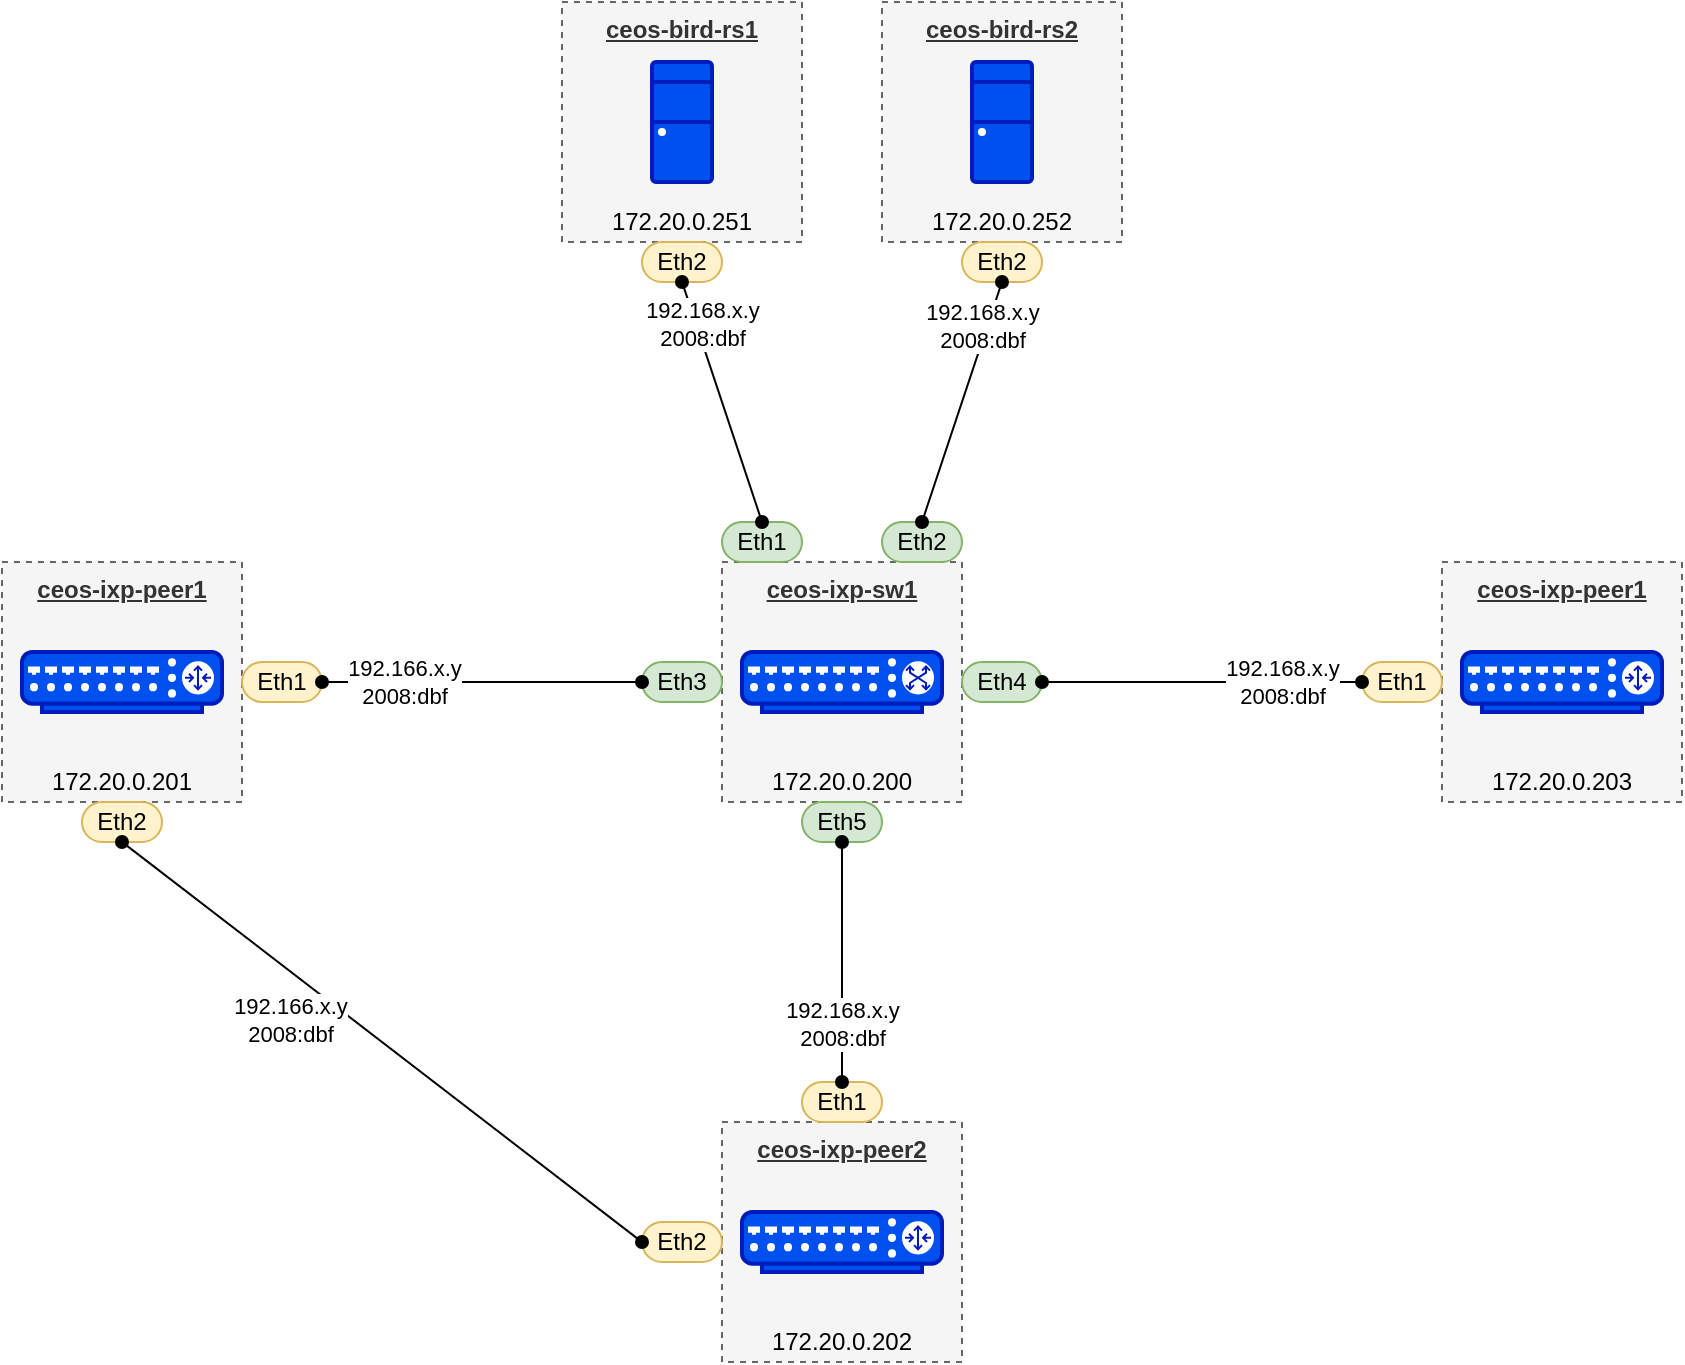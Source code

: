 <mxfile version="24.4.7" type="github">
  <diagram name="Page-1" id="d66fe2ae-3e9f-cf2f-6d29-e24063ad5d60">
    <mxGraphModel dx="1002" dy="665" grid="1" gridSize="10" guides="1" tooltips="1" connect="1" arrows="1" fold="1" page="1" pageScale="1" pageWidth="1100" pageHeight="850" background="none" math="0" shadow="0">
      <root>
        <mxCell id="0" />
        <mxCell id="1" parent="0" />
        <mxCell id="ySBpTsIq2G4Xv0EVK6f8-2" value="&lt;u&gt;&lt;b&gt;ceos-ixp-peer1&lt;/b&gt;&lt;/u&gt;" style="rounded=0;whiteSpace=wrap;html=1;dashed=1;fillColor=#f5f5f5;strokeColor=#666666;fontColor=#333333;labelPosition=center;verticalLabelPosition=middle;align=center;verticalAlign=top;spacingTop=0;" vertex="1" parent="1">
          <mxGeometry x="120" y="400" width="120" height="120" as="geometry" />
        </mxCell>
        <mxCell id="ySBpTsIq2G4Xv0EVK6f8-1" value="" style="verticalAlign=top;verticalLabelPosition=bottom;labelPosition=center;align=center;html=1;outlineConnect=0;fillColor=#0050ef;strokeColor=#001DBC;gradientDirection=north;strokeWidth=2;shape=mxgraph.networks.router;fontColor=#ffffff;" vertex="1" parent="1">
          <mxGeometry x="130" y="445" width="100" height="30" as="geometry" />
        </mxCell>
        <mxCell id="ySBpTsIq2G4Xv0EVK6f8-3" value="Eth1" style="rounded=1;whiteSpace=wrap;html=1;fillColor=#fff2cc;strokeColor=#d6b656;arcSize=50;" vertex="1" parent="1">
          <mxGeometry x="240" y="450" width="40" height="20" as="geometry" />
        </mxCell>
        <mxCell id="ySBpTsIq2G4Xv0EVK6f8-4" value="172.20.0.201" style="text;html=1;align=center;verticalAlign=middle;whiteSpace=wrap;rounded=0;" vertex="1" parent="1">
          <mxGeometry x="120" y="500" width="120" height="20" as="geometry" />
        </mxCell>
        <mxCell id="ySBpTsIq2G4Xv0EVK6f8-5" value="&lt;u&gt;&lt;b&gt;ceos-ixp-sw1&lt;/b&gt;&lt;/u&gt;" style="rounded=0;whiteSpace=wrap;html=1;dashed=1;fillColor=#f5f5f5;strokeColor=#666666;fontColor=#333333;labelPosition=center;verticalLabelPosition=middle;align=center;verticalAlign=top;spacingTop=0;" vertex="1" parent="1">
          <mxGeometry x="480" y="400" width="120" height="120" as="geometry" />
        </mxCell>
        <mxCell id="ySBpTsIq2G4Xv0EVK6f8-7" value="Eth3" style="rounded=1;whiteSpace=wrap;html=1;fillColor=#d5e8d4;strokeColor=#82b366;arcSize=50;" vertex="1" parent="1">
          <mxGeometry x="440" y="450" width="40" height="20" as="geometry" />
        </mxCell>
        <mxCell id="ySBpTsIq2G4Xv0EVK6f8-8" value="172.20.0.200" style="text;html=1;align=center;verticalAlign=middle;whiteSpace=wrap;rounded=0;" vertex="1" parent="1">
          <mxGeometry x="480" y="500" width="120" height="20" as="geometry" />
        </mxCell>
        <mxCell id="ySBpTsIq2G4Xv0EVK6f8-9" value="" style="fontColor=#ffffff;verticalAlign=top;verticalLabelPosition=bottom;labelPosition=center;align=center;html=1;outlineConnect=0;fillColor=#0050ef;strokeColor=#001DBC;gradientDirection=north;strokeWidth=2;shape=mxgraph.networks.switch;" vertex="1" parent="1">
          <mxGeometry x="490" y="445" width="100" height="30" as="geometry" />
        </mxCell>
        <mxCell id="ySBpTsIq2G4Xv0EVK6f8-10" style="rounded=0;orthogonalLoop=1;jettySize=auto;html=1;exitX=1;exitY=0.5;exitDx=0;exitDy=0;entryX=0;entryY=0.5;entryDx=0;entryDy=0;endArrow=oval;endFill=1;startArrow=oval;startFill=1;" edge="1" parent="1" source="ySBpTsIq2G4Xv0EVK6f8-3" target="ySBpTsIq2G4Xv0EVK6f8-7">
          <mxGeometry relative="1" as="geometry" />
        </mxCell>
        <mxCell id="ySBpTsIq2G4Xv0EVK6f8-27" value="192.166.x.y&lt;div&gt;2008:dbf&lt;/div&gt;" style="edgeLabel;html=1;align=center;verticalAlign=middle;resizable=0;points=[];" vertex="1" connectable="0" parent="ySBpTsIq2G4Xv0EVK6f8-10">
          <mxGeometry x="-0.107" y="-3" relative="1" as="geometry">
            <mxPoint x="-31" y="-3" as="offset" />
          </mxGeometry>
        </mxCell>
        <mxCell id="ySBpTsIq2G4Xv0EVK6f8-11" value="&lt;u&gt;&lt;b&gt;ceos-bird-rs1&lt;/b&gt;&lt;/u&gt;" style="rounded=0;whiteSpace=wrap;html=1;dashed=1;fillColor=#f5f5f5;strokeColor=#666666;fontColor=#333333;labelPosition=center;verticalLabelPosition=middle;align=center;verticalAlign=top;spacingTop=0;" vertex="1" parent="1">
          <mxGeometry x="400" y="120" width="120" height="120" as="geometry" />
        </mxCell>
        <mxCell id="ySBpTsIq2G4Xv0EVK6f8-13" value="172.20.0.251" style="text;html=1;align=center;verticalAlign=middle;whiteSpace=wrap;rounded=0;" vertex="1" parent="1">
          <mxGeometry x="400" y="220" width="120" height="20" as="geometry" />
        </mxCell>
        <mxCell id="ySBpTsIq2G4Xv0EVK6f8-15" value="" style="fontColor=#ffffff;verticalAlign=top;verticalLabelPosition=bottom;labelPosition=center;align=center;html=1;outlineConnect=0;fillColor=#0050ef;strokeColor=#001DBC;gradientDirection=north;strokeWidth=2;shape=mxgraph.networks.desktop_pc;" vertex="1" parent="1">
          <mxGeometry x="445" y="150" width="30" height="60" as="geometry" />
        </mxCell>
        <mxCell id="ySBpTsIq2G4Xv0EVK6f8-16" value="Eth2" style="rounded=1;whiteSpace=wrap;html=1;fillColor=#fff2cc;strokeColor=#d6b656;arcSize=50;" vertex="1" parent="1">
          <mxGeometry x="440" y="240" width="40" height="20" as="geometry" />
        </mxCell>
        <mxCell id="ySBpTsIq2G4Xv0EVK6f8-17" value="&lt;u&gt;&lt;b&gt;ceos-bird-rs2&lt;/b&gt;&lt;/u&gt;" style="rounded=0;whiteSpace=wrap;html=1;dashed=1;fillColor=#f5f5f5;strokeColor=#666666;fontColor=#333333;labelPosition=center;verticalLabelPosition=middle;align=center;verticalAlign=top;spacingTop=0;" vertex="1" parent="1">
          <mxGeometry x="560" y="120" width="120" height="120" as="geometry" />
        </mxCell>
        <mxCell id="ySBpTsIq2G4Xv0EVK6f8-18" value="172.20.0.252" style="text;html=1;align=center;verticalAlign=middle;whiteSpace=wrap;rounded=0;" vertex="1" parent="1">
          <mxGeometry x="560" y="220" width="120" height="20" as="geometry" />
        </mxCell>
        <mxCell id="ySBpTsIq2G4Xv0EVK6f8-19" value="" style="fontColor=#ffffff;verticalAlign=top;verticalLabelPosition=bottom;labelPosition=center;align=center;html=1;outlineConnect=0;fillColor=#0050ef;strokeColor=#001DBC;gradientDirection=north;strokeWidth=2;shape=mxgraph.networks.desktop_pc;" vertex="1" parent="1">
          <mxGeometry x="605" y="150" width="30" height="60" as="geometry" />
        </mxCell>
        <mxCell id="ySBpTsIq2G4Xv0EVK6f8-20" value="Eth2" style="rounded=1;whiteSpace=wrap;html=1;fillColor=#fff2cc;strokeColor=#d6b656;arcSize=50;" vertex="1" parent="1">
          <mxGeometry x="600" y="240" width="40" height="20" as="geometry" />
        </mxCell>
        <mxCell id="ySBpTsIq2G4Xv0EVK6f8-22" value="Eth1" style="rounded=1;whiteSpace=wrap;html=1;fillColor=#d5e8d4;strokeColor=#82b366;arcSize=50;" vertex="1" parent="1">
          <mxGeometry x="480" y="380" width="40" height="20" as="geometry" />
        </mxCell>
        <mxCell id="ySBpTsIq2G4Xv0EVK6f8-23" value="Eth2" style="rounded=1;whiteSpace=wrap;html=1;fillColor=#d5e8d4;strokeColor=#82b366;arcSize=50;" vertex="1" parent="1">
          <mxGeometry x="560" y="380" width="40" height="20" as="geometry" />
        </mxCell>
        <mxCell id="ySBpTsIq2G4Xv0EVK6f8-21" style="rounded=0;orthogonalLoop=1;jettySize=auto;html=1;exitX=0.5;exitY=1;exitDx=0;exitDy=0;entryX=0.5;entryY=0;entryDx=0;entryDy=0;endArrow=oval;endFill=1;startArrow=oval;startFill=1;" edge="1" parent="1" source="ySBpTsIq2G4Xv0EVK6f8-16" target="ySBpTsIq2G4Xv0EVK6f8-22">
          <mxGeometry relative="1" as="geometry">
            <mxPoint x="400" y="290" as="sourcePoint" />
            <mxPoint x="520" y="290" as="targetPoint" />
          </mxGeometry>
        </mxCell>
        <mxCell id="ySBpTsIq2G4Xv0EVK6f8-24" value="192.168.x.y&lt;div&gt;2008:dbf&lt;/div&gt;" style="edgeLabel;html=1;align=center;verticalAlign=middle;resizable=0;points=[];" vertex="1" connectable="0" parent="ySBpTsIq2G4Xv0EVK6f8-21">
          <mxGeometry x="-0.058" y="1" relative="1" as="geometry">
            <mxPoint x="-10" y="-35" as="offset" />
          </mxGeometry>
        </mxCell>
        <mxCell id="ySBpTsIq2G4Xv0EVK6f8-25" style="rounded=0;orthogonalLoop=1;jettySize=auto;html=1;exitX=0.5;exitY=1;exitDx=0;exitDy=0;entryX=0.5;entryY=0;entryDx=0;entryDy=0;endArrow=oval;endFill=1;startArrow=oval;startFill=1;" edge="1" parent="1" source="ySBpTsIq2G4Xv0EVK6f8-20" target="ySBpTsIq2G4Xv0EVK6f8-23">
          <mxGeometry relative="1" as="geometry">
            <mxPoint x="470" y="230" as="sourcePoint" />
            <mxPoint x="510" y="390" as="targetPoint" />
          </mxGeometry>
        </mxCell>
        <mxCell id="ySBpTsIq2G4Xv0EVK6f8-26" value="192.168.x.y&lt;div&gt;2008:dbf&lt;/div&gt;" style="edgeLabel;html=1;align=center;verticalAlign=middle;resizable=0;points=[];" vertex="1" connectable="0" parent="ySBpTsIq2G4Xv0EVK6f8-25">
          <mxGeometry x="-0.058" y="1" relative="1" as="geometry">
            <mxPoint x="8" y="-35" as="offset" />
          </mxGeometry>
        </mxCell>
        <mxCell id="ySBpTsIq2G4Xv0EVK6f8-28" value="Eth4" style="rounded=1;whiteSpace=wrap;html=1;fillColor=#d5e8d4;strokeColor=#82b366;arcSize=50;" vertex="1" parent="1">
          <mxGeometry x="600" y="450" width="40" height="20" as="geometry" />
        </mxCell>
        <mxCell id="ySBpTsIq2G4Xv0EVK6f8-29" value="Eth5" style="rounded=1;whiteSpace=wrap;html=1;fillColor=#d5e8d4;strokeColor=#82b366;arcSize=50;" vertex="1" parent="1">
          <mxGeometry x="520" y="520" width="40" height="20" as="geometry" />
        </mxCell>
        <mxCell id="ySBpTsIq2G4Xv0EVK6f8-30" value="&lt;u&gt;&lt;b&gt;ceos-ixp-peer2&lt;/b&gt;&lt;/u&gt;" style="rounded=0;whiteSpace=wrap;html=1;dashed=1;fillColor=#f5f5f5;strokeColor=#666666;fontColor=#333333;labelPosition=center;verticalLabelPosition=middle;align=center;verticalAlign=top;spacingTop=0;" vertex="1" parent="1">
          <mxGeometry x="480" y="680" width="120" height="120" as="geometry" />
        </mxCell>
        <mxCell id="ySBpTsIq2G4Xv0EVK6f8-31" value="" style="verticalAlign=top;verticalLabelPosition=bottom;labelPosition=center;align=center;html=1;outlineConnect=0;fillColor=#0050ef;strokeColor=#001DBC;gradientDirection=north;strokeWidth=2;shape=mxgraph.networks.router;fontColor=#ffffff;" vertex="1" parent="1">
          <mxGeometry x="490" y="725" width="100" height="30" as="geometry" />
        </mxCell>
        <mxCell id="ySBpTsIq2G4Xv0EVK6f8-32" value="Eth1" style="rounded=1;whiteSpace=wrap;html=1;fillColor=#fff2cc;strokeColor=#d6b656;arcSize=50;" vertex="1" parent="1">
          <mxGeometry x="520" y="660" width="40" height="20" as="geometry" />
        </mxCell>
        <mxCell id="ySBpTsIq2G4Xv0EVK6f8-33" value="172.20.0.202" style="text;html=1;align=center;verticalAlign=middle;whiteSpace=wrap;rounded=0;" vertex="1" parent="1">
          <mxGeometry x="480" y="780" width="120" height="20" as="geometry" />
        </mxCell>
        <mxCell id="ySBpTsIq2G4Xv0EVK6f8-34" value="Eth2" style="rounded=1;whiteSpace=wrap;html=1;fillColor=#fff2cc;strokeColor=#d6b656;arcSize=50;" vertex="1" parent="1">
          <mxGeometry x="440" y="730" width="40" height="20" as="geometry" />
        </mxCell>
        <mxCell id="ySBpTsIq2G4Xv0EVK6f8-35" value="Eth2" style="rounded=1;whiteSpace=wrap;html=1;fillColor=#fff2cc;strokeColor=#d6b656;arcSize=50;" vertex="1" parent="1">
          <mxGeometry x="160" y="520" width="40" height="20" as="geometry" />
        </mxCell>
        <mxCell id="ySBpTsIq2G4Xv0EVK6f8-36" style="rounded=0;orthogonalLoop=1;jettySize=auto;html=1;exitX=0.5;exitY=1;exitDx=0;exitDy=0;entryX=0;entryY=0.5;entryDx=0;entryDy=0;endArrow=oval;endFill=1;startArrow=oval;startFill=1;" edge="1" parent="1" source="ySBpTsIq2G4Xv0EVK6f8-35" target="ySBpTsIq2G4Xv0EVK6f8-34">
          <mxGeometry relative="1" as="geometry">
            <mxPoint x="290" y="470" as="sourcePoint" />
            <mxPoint x="450" y="470" as="targetPoint" />
          </mxGeometry>
        </mxCell>
        <mxCell id="ySBpTsIq2G4Xv0EVK6f8-37" value="192.166.x.y&lt;div&gt;2008:dbf&lt;/div&gt;" style="edgeLabel;html=1;align=center;verticalAlign=middle;resizable=0;points=[];" vertex="1" connectable="0" parent="ySBpTsIq2G4Xv0EVK6f8-36">
          <mxGeometry x="-0.107" y="-3" relative="1" as="geometry">
            <mxPoint x="-31" y="-3" as="offset" />
          </mxGeometry>
        </mxCell>
        <mxCell id="ySBpTsIq2G4Xv0EVK6f8-38" style="rounded=0;orthogonalLoop=1;jettySize=auto;html=1;exitX=0.5;exitY=0;exitDx=0;exitDy=0;entryX=0.5;entryY=1;entryDx=0;entryDy=0;endArrow=oval;endFill=1;startArrow=oval;startFill=1;" edge="1" parent="1" source="ySBpTsIq2G4Xv0EVK6f8-32" target="ySBpTsIq2G4Xv0EVK6f8-29">
          <mxGeometry relative="1" as="geometry">
            <mxPoint x="470" y="270" as="sourcePoint" />
            <mxPoint x="510" y="390" as="targetPoint" />
          </mxGeometry>
        </mxCell>
        <mxCell id="ySBpTsIq2G4Xv0EVK6f8-39" value="192.168.x.y&lt;div&gt;2008:dbf&lt;/div&gt;" style="edgeLabel;html=1;align=center;verticalAlign=middle;resizable=0;points=[];" vertex="1" connectable="0" parent="ySBpTsIq2G4Xv0EVK6f8-38">
          <mxGeometry x="-0.058" y="1" relative="1" as="geometry">
            <mxPoint x="1" y="27" as="offset" />
          </mxGeometry>
        </mxCell>
        <mxCell id="ySBpTsIq2G4Xv0EVK6f8-40" value="&lt;u&gt;&lt;b&gt;ceos-ixp-peer1&lt;/b&gt;&lt;/u&gt;" style="rounded=0;whiteSpace=wrap;html=1;dashed=1;fillColor=#f5f5f5;strokeColor=#666666;fontColor=#333333;labelPosition=center;verticalLabelPosition=middle;align=center;verticalAlign=top;spacingTop=0;" vertex="1" parent="1">
          <mxGeometry x="840" y="400" width="120" height="120" as="geometry" />
        </mxCell>
        <mxCell id="ySBpTsIq2G4Xv0EVK6f8-41" value="" style="verticalAlign=top;verticalLabelPosition=bottom;labelPosition=center;align=center;html=1;outlineConnect=0;fillColor=#0050ef;strokeColor=#001DBC;gradientDirection=north;strokeWidth=2;shape=mxgraph.networks.router;fontColor=#ffffff;" vertex="1" parent="1">
          <mxGeometry x="850" y="445" width="100" height="30" as="geometry" />
        </mxCell>
        <mxCell id="ySBpTsIq2G4Xv0EVK6f8-42" value="Eth1" style="rounded=1;whiteSpace=wrap;html=1;fillColor=#fff2cc;strokeColor=#d6b656;arcSize=50;" vertex="1" parent="1">
          <mxGeometry x="800" y="450" width="40" height="20" as="geometry" />
        </mxCell>
        <mxCell id="ySBpTsIq2G4Xv0EVK6f8-43" value="172.20.0.203" style="text;html=1;align=center;verticalAlign=middle;whiteSpace=wrap;rounded=0;" vertex="1" parent="1">
          <mxGeometry x="840" y="500" width="120" height="20" as="geometry" />
        </mxCell>
        <mxCell id="ySBpTsIq2G4Xv0EVK6f8-44" style="rounded=0;orthogonalLoop=1;jettySize=auto;html=1;exitX=0;exitY=0.5;exitDx=0;exitDy=0;entryX=1;entryY=0.5;entryDx=0;entryDy=0;endArrow=oval;endFill=1;startArrow=oval;startFill=1;" edge="1" parent="1" source="ySBpTsIq2G4Xv0EVK6f8-42" target="ySBpTsIq2G4Xv0EVK6f8-28">
          <mxGeometry relative="1" as="geometry">
            <mxPoint x="630" y="270" as="sourcePoint" />
            <mxPoint x="590" y="390" as="targetPoint" />
          </mxGeometry>
        </mxCell>
        <mxCell id="ySBpTsIq2G4Xv0EVK6f8-45" value="192.168.x.y&lt;div&gt;2008:dbf&lt;/div&gt;" style="edgeLabel;html=1;align=center;verticalAlign=middle;resizable=0;points=[];" vertex="1" connectable="0" parent="ySBpTsIq2G4Xv0EVK6f8-44">
          <mxGeometry x="-0.058" y="1" relative="1" as="geometry">
            <mxPoint x="35" y="-1" as="offset" />
          </mxGeometry>
        </mxCell>
      </root>
    </mxGraphModel>
  </diagram>
</mxfile>
